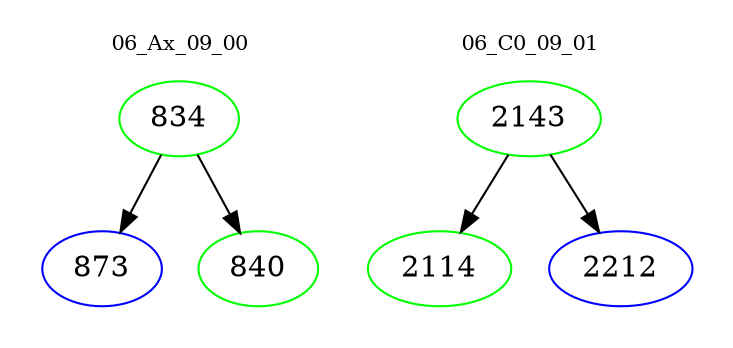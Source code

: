 digraph{
subgraph cluster_0 {
color = white
label = "06_Ax_09_00";
fontsize=10;
T0_834 [label="834", color="green"]
T0_834 -> T0_873 [color="black"]
T0_873 [label="873", color="blue"]
T0_834 -> T0_840 [color="black"]
T0_840 [label="840", color="green"]
}
subgraph cluster_1 {
color = white
label = "06_C0_09_01";
fontsize=10;
T1_2143 [label="2143", color="green"]
T1_2143 -> T1_2114 [color="black"]
T1_2114 [label="2114", color="green"]
T1_2143 -> T1_2212 [color="black"]
T1_2212 [label="2212", color="blue"]
}
}

